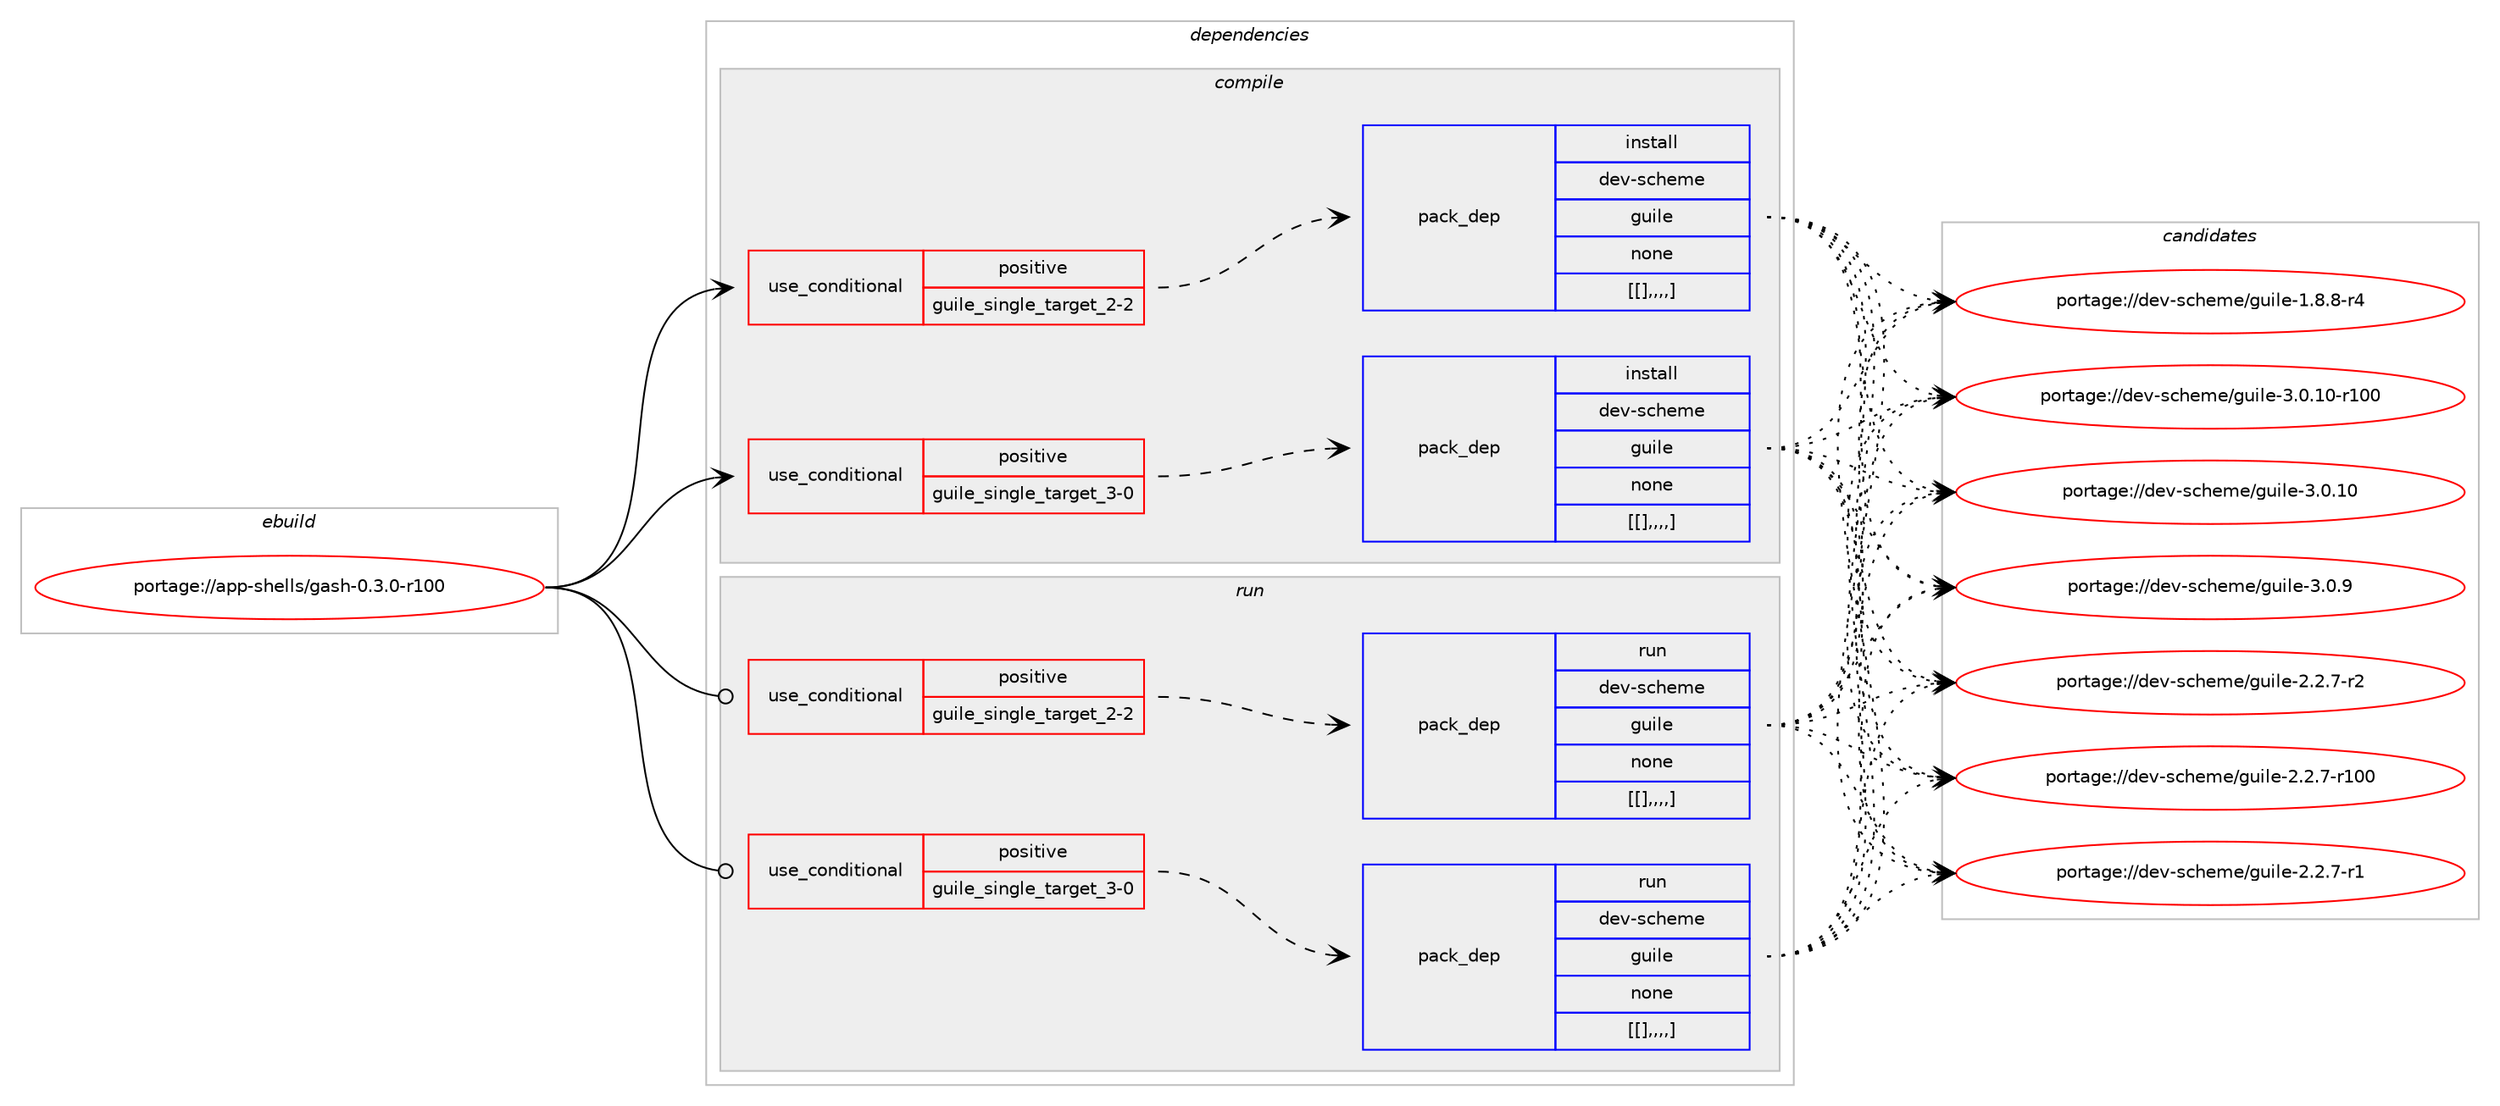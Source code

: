 digraph prolog {

# *************
# Graph options
# *************

newrank=true;
concentrate=true;
compound=true;
graph [rankdir=LR,fontname=Helvetica,fontsize=10,ranksep=1.5];#, ranksep=2.5, nodesep=0.2];
edge  [arrowhead=vee];
node  [fontname=Helvetica,fontsize=10];

# **********
# The ebuild
# **********

subgraph cluster_leftcol {
color=gray;
label=<<i>ebuild</i>>;
id [label="portage://app-shells/gash-0.3.0-r100", color=red, width=4, href="../app-shells/gash-0.3.0-r100.svg"];
}

# ****************
# The dependencies
# ****************

subgraph cluster_midcol {
color=gray;
label=<<i>dependencies</i>>;
subgraph cluster_compile {
fillcolor="#eeeeee";
style=filled;
label=<<i>compile</i>>;
subgraph cond14775 {
dependency52336 [label=<<TABLE BORDER="0" CELLBORDER="1" CELLSPACING="0" CELLPADDING="4"><TR><TD ROWSPAN="3" CELLPADDING="10">use_conditional</TD></TR><TR><TD>positive</TD></TR><TR><TD>guile_single_target_2-2</TD></TR></TABLE>>, shape=none, color=red];
subgraph pack37085 {
dependency52337 [label=<<TABLE BORDER="0" CELLBORDER="1" CELLSPACING="0" CELLPADDING="4" WIDTH="220"><TR><TD ROWSPAN="6" CELLPADDING="30">pack_dep</TD></TR><TR><TD WIDTH="110">install</TD></TR><TR><TD>dev-scheme</TD></TR><TR><TD>guile</TD></TR><TR><TD>none</TD></TR><TR><TD>[[],,,,]</TD></TR></TABLE>>, shape=none, color=blue];
}
dependency52336:e -> dependency52337:w [weight=20,style="dashed",arrowhead="vee"];
}
id:e -> dependency52336:w [weight=20,style="solid",arrowhead="vee"];
subgraph cond14776 {
dependency52338 [label=<<TABLE BORDER="0" CELLBORDER="1" CELLSPACING="0" CELLPADDING="4"><TR><TD ROWSPAN="3" CELLPADDING="10">use_conditional</TD></TR><TR><TD>positive</TD></TR><TR><TD>guile_single_target_3-0</TD></TR></TABLE>>, shape=none, color=red];
subgraph pack37086 {
dependency52339 [label=<<TABLE BORDER="0" CELLBORDER="1" CELLSPACING="0" CELLPADDING="4" WIDTH="220"><TR><TD ROWSPAN="6" CELLPADDING="30">pack_dep</TD></TR><TR><TD WIDTH="110">install</TD></TR><TR><TD>dev-scheme</TD></TR><TR><TD>guile</TD></TR><TR><TD>none</TD></TR><TR><TD>[[],,,,]</TD></TR></TABLE>>, shape=none, color=blue];
}
dependency52338:e -> dependency52339:w [weight=20,style="dashed",arrowhead="vee"];
}
id:e -> dependency52338:w [weight=20,style="solid",arrowhead="vee"];
}
subgraph cluster_compileandrun {
fillcolor="#eeeeee";
style=filled;
label=<<i>compile and run</i>>;
}
subgraph cluster_run {
fillcolor="#eeeeee";
style=filled;
label=<<i>run</i>>;
subgraph cond14777 {
dependency52340 [label=<<TABLE BORDER="0" CELLBORDER="1" CELLSPACING="0" CELLPADDING="4"><TR><TD ROWSPAN="3" CELLPADDING="10">use_conditional</TD></TR><TR><TD>positive</TD></TR><TR><TD>guile_single_target_2-2</TD></TR></TABLE>>, shape=none, color=red];
subgraph pack37087 {
dependency52341 [label=<<TABLE BORDER="0" CELLBORDER="1" CELLSPACING="0" CELLPADDING="4" WIDTH="220"><TR><TD ROWSPAN="6" CELLPADDING="30">pack_dep</TD></TR><TR><TD WIDTH="110">run</TD></TR><TR><TD>dev-scheme</TD></TR><TR><TD>guile</TD></TR><TR><TD>none</TD></TR><TR><TD>[[],,,,]</TD></TR></TABLE>>, shape=none, color=blue];
}
dependency52340:e -> dependency52341:w [weight=20,style="dashed",arrowhead="vee"];
}
id:e -> dependency52340:w [weight=20,style="solid",arrowhead="odot"];
subgraph cond14778 {
dependency52342 [label=<<TABLE BORDER="0" CELLBORDER="1" CELLSPACING="0" CELLPADDING="4"><TR><TD ROWSPAN="3" CELLPADDING="10">use_conditional</TD></TR><TR><TD>positive</TD></TR><TR><TD>guile_single_target_3-0</TD></TR></TABLE>>, shape=none, color=red];
subgraph pack37088 {
dependency52343 [label=<<TABLE BORDER="0" CELLBORDER="1" CELLSPACING="0" CELLPADDING="4" WIDTH="220"><TR><TD ROWSPAN="6" CELLPADDING="30">pack_dep</TD></TR><TR><TD WIDTH="110">run</TD></TR><TR><TD>dev-scheme</TD></TR><TR><TD>guile</TD></TR><TR><TD>none</TD></TR><TR><TD>[[],,,,]</TD></TR></TABLE>>, shape=none, color=blue];
}
dependency52342:e -> dependency52343:w [weight=20,style="dashed",arrowhead="vee"];
}
id:e -> dependency52342:w [weight=20,style="solid",arrowhead="odot"];
}
}

# **************
# The candidates
# **************

subgraph cluster_choices {
rank=same;
color=gray;
label=<<i>candidates</i>>;

subgraph choice37085 {
color=black;
nodesep=1;
choice1001011184511599104101109101471031171051081014551464846494845114494848 [label="portage://dev-scheme/guile-3.0.10-r100", color=red, width=4,href="../dev-scheme/guile-3.0.10-r100.svg"];
choice10010111845115991041011091014710311710510810145514648464948 [label="portage://dev-scheme/guile-3.0.10", color=red, width=4,href="../dev-scheme/guile-3.0.10.svg"];
choice100101118451159910410110910147103117105108101455146484657 [label="portage://dev-scheme/guile-3.0.9", color=red, width=4,href="../dev-scheme/guile-3.0.9.svg"];
choice1001011184511599104101109101471031171051081014550465046554511450 [label="portage://dev-scheme/guile-2.2.7-r2", color=red, width=4,href="../dev-scheme/guile-2.2.7-r2.svg"];
choice10010111845115991041011091014710311710510810145504650465545114494848 [label="portage://dev-scheme/guile-2.2.7-r100", color=red, width=4,href="../dev-scheme/guile-2.2.7-r100.svg"];
choice1001011184511599104101109101471031171051081014550465046554511449 [label="portage://dev-scheme/guile-2.2.7-r1", color=red, width=4,href="../dev-scheme/guile-2.2.7-r1.svg"];
choice1001011184511599104101109101471031171051081014549465646564511452 [label="portage://dev-scheme/guile-1.8.8-r4", color=red, width=4,href="../dev-scheme/guile-1.8.8-r4.svg"];
dependency52337:e -> choice1001011184511599104101109101471031171051081014551464846494845114494848:w [style=dotted,weight="100"];
dependency52337:e -> choice10010111845115991041011091014710311710510810145514648464948:w [style=dotted,weight="100"];
dependency52337:e -> choice100101118451159910410110910147103117105108101455146484657:w [style=dotted,weight="100"];
dependency52337:e -> choice1001011184511599104101109101471031171051081014550465046554511450:w [style=dotted,weight="100"];
dependency52337:e -> choice10010111845115991041011091014710311710510810145504650465545114494848:w [style=dotted,weight="100"];
dependency52337:e -> choice1001011184511599104101109101471031171051081014550465046554511449:w [style=dotted,weight="100"];
dependency52337:e -> choice1001011184511599104101109101471031171051081014549465646564511452:w [style=dotted,weight="100"];
}
subgraph choice37086 {
color=black;
nodesep=1;
choice1001011184511599104101109101471031171051081014551464846494845114494848 [label="portage://dev-scheme/guile-3.0.10-r100", color=red, width=4,href="../dev-scheme/guile-3.0.10-r100.svg"];
choice10010111845115991041011091014710311710510810145514648464948 [label="portage://dev-scheme/guile-3.0.10", color=red, width=4,href="../dev-scheme/guile-3.0.10.svg"];
choice100101118451159910410110910147103117105108101455146484657 [label="portage://dev-scheme/guile-3.0.9", color=red, width=4,href="../dev-scheme/guile-3.0.9.svg"];
choice1001011184511599104101109101471031171051081014550465046554511450 [label="portage://dev-scheme/guile-2.2.7-r2", color=red, width=4,href="../dev-scheme/guile-2.2.7-r2.svg"];
choice10010111845115991041011091014710311710510810145504650465545114494848 [label="portage://dev-scheme/guile-2.2.7-r100", color=red, width=4,href="../dev-scheme/guile-2.2.7-r100.svg"];
choice1001011184511599104101109101471031171051081014550465046554511449 [label="portage://dev-scheme/guile-2.2.7-r1", color=red, width=4,href="../dev-scheme/guile-2.2.7-r1.svg"];
choice1001011184511599104101109101471031171051081014549465646564511452 [label="portage://dev-scheme/guile-1.8.8-r4", color=red, width=4,href="../dev-scheme/guile-1.8.8-r4.svg"];
dependency52339:e -> choice1001011184511599104101109101471031171051081014551464846494845114494848:w [style=dotted,weight="100"];
dependency52339:e -> choice10010111845115991041011091014710311710510810145514648464948:w [style=dotted,weight="100"];
dependency52339:e -> choice100101118451159910410110910147103117105108101455146484657:w [style=dotted,weight="100"];
dependency52339:e -> choice1001011184511599104101109101471031171051081014550465046554511450:w [style=dotted,weight="100"];
dependency52339:e -> choice10010111845115991041011091014710311710510810145504650465545114494848:w [style=dotted,weight="100"];
dependency52339:e -> choice1001011184511599104101109101471031171051081014550465046554511449:w [style=dotted,weight="100"];
dependency52339:e -> choice1001011184511599104101109101471031171051081014549465646564511452:w [style=dotted,weight="100"];
}
subgraph choice37087 {
color=black;
nodesep=1;
choice1001011184511599104101109101471031171051081014551464846494845114494848 [label="portage://dev-scheme/guile-3.0.10-r100", color=red, width=4,href="../dev-scheme/guile-3.0.10-r100.svg"];
choice10010111845115991041011091014710311710510810145514648464948 [label="portage://dev-scheme/guile-3.0.10", color=red, width=4,href="../dev-scheme/guile-3.0.10.svg"];
choice100101118451159910410110910147103117105108101455146484657 [label="portage://dev-scheme/guile-3.0.9", color=red, width=4,href="../dev-scheme/guile-3.0.9.svg"];
choice1001011184511599104101109101471031171051081014550465046554511450 [label="portage://dev-scheme/guile-2.2.7-r2", color=red, width=4,href="../dev-scheme/guile-2.2.7-r2.svg"];
choice10010111845115991041011091014710311710510810145504650465545114494848 [label="portage://dev-scheme/guile-2.2.7-r100", color=red, width=4,href="../dev-scheme/guile-2.2.7-r100.svg"];
choice1001011184511599104101109101471031171051081014550465046554511449 [label="portage://dev-scheme/guile-2.2.7-r1", color=red, width=4,href="../dev-scheme/guile-2.2.7-r1.svg"];
choice1001011184511599104101109101471031171051081014549465646564511452 [label="portage://dev-scheme/guile-1.8.8-r4", color=red, width=4,href="../dev-scheme/guile-1.8.8-r4.svg"];
dependency52341:e -> choice1001011184511599104101109101471031171051081014551464846494845114494848:w [style=dotted,weight="100"];
dependency52341:e -> choice10010111845115991041011091014710311710510810145514648464948:w [style=dotted,weight="100"];
dependency52341:e -> choice100101118451159910410110910147103117105108101455146484657:w [style=dotted,weight="100"];
dependency52341:e -> choice1001011184511599104101109101471031171051081014550465046554511450:w [style=dotted,weight="100"];
dependency52341:e -> choice10010111845115991041011091014710311710510810145504650465545114494848:w [style=dotted,weight="100"];
dependency52341:e -> choice1001011184511599104101109101471031171051081014550465046554511449:w [style=dotted,weight="100"];
dependency52341:e -> choice1001011184511599104101109101471031171051081014549465646564511452:w [style=dotted,weight="100"];
}
subgraph choice37088 {
color=black;
nodesep=1;
choice1001011184511599104101109101471031171051081014551464846494845114494848 [label="portage://dev-scheme/guile-3.0.10-r100", color=red, width=4,href="../dev-scheme/guile-3.0.10-r100.svg"];
choice10010111845115991041011091014710311710510810145514648464948 [label="portage://dev-scheme/guile-3.0.10", color=red, width=4,href="../dev-scheme/guile-3.0.10.svg"];
choice100101118451159910410110910147103117105108101455146484657 [label="portage://dev-scheme/guile-3.0.9", color=red, width=4,href="../dev-scheme/guile-3.0.9.svg"];
choice1001011184511599104101109101471031171051081014550465046554511450 [label="portage://dev-scheme/guile-2.2.7-r2", color=red, width=4,href="../dev-scheme/guile-2.2.7-r2.svg"];
choice10010111845115991041011091014710311710510810145504650465545114494848 [label="portage://dev-scheme/guile-2.2.7-r100", color=red, width=4,href="../dev-scheme/guile-2.2.7-r100.svg"];
choice1001011184511599104101109101471031171051081014550465046554511449 [label="portage://dev-scheme/guile-2.2.7-r1", color=red, width=4,href="../dev-scheme/guile-2.2.7-r1.svg"];
choice1001011184511599104101109101471031171051081014549465646564511452 [label="portage://dev-scheme/guile-1.8.8-r4", color=red, width=4,href="../dev-scheme/guile-1.8.8-r4.svg"];
dependency52343:e -> choice1001011184511599104101109101471031171051081014551464846494845114494848:w [style=dotted,weight="100"];
dependency52343:e -> choice10010111845115991041011091014710311710510810145514648464948:w [style=dotted,weight="100"];
dependency52343:e -> choice100101118451159910410110910147103117105108101455146484657:w [style=dotted,weight="100"];
dependency52343:e -> choice1001011184511599104101109101471031171051081014550465046554511450:w [style=dotted,weight="100"];
dependency52343:e -> choice10010111845115991041011091014710311710510810145504650465545114494848:w [style=dotted,weight="100"];
dependency52343:e -> choice1001011184511599104101109101471031171051081014550465046554511449:w [style=dotted,weight="100"];
dependency52343:e -> choice1001011184511599104101109101471031171051081014549465646564511452:w [style=dotted,weight="100"];
}
}

}
